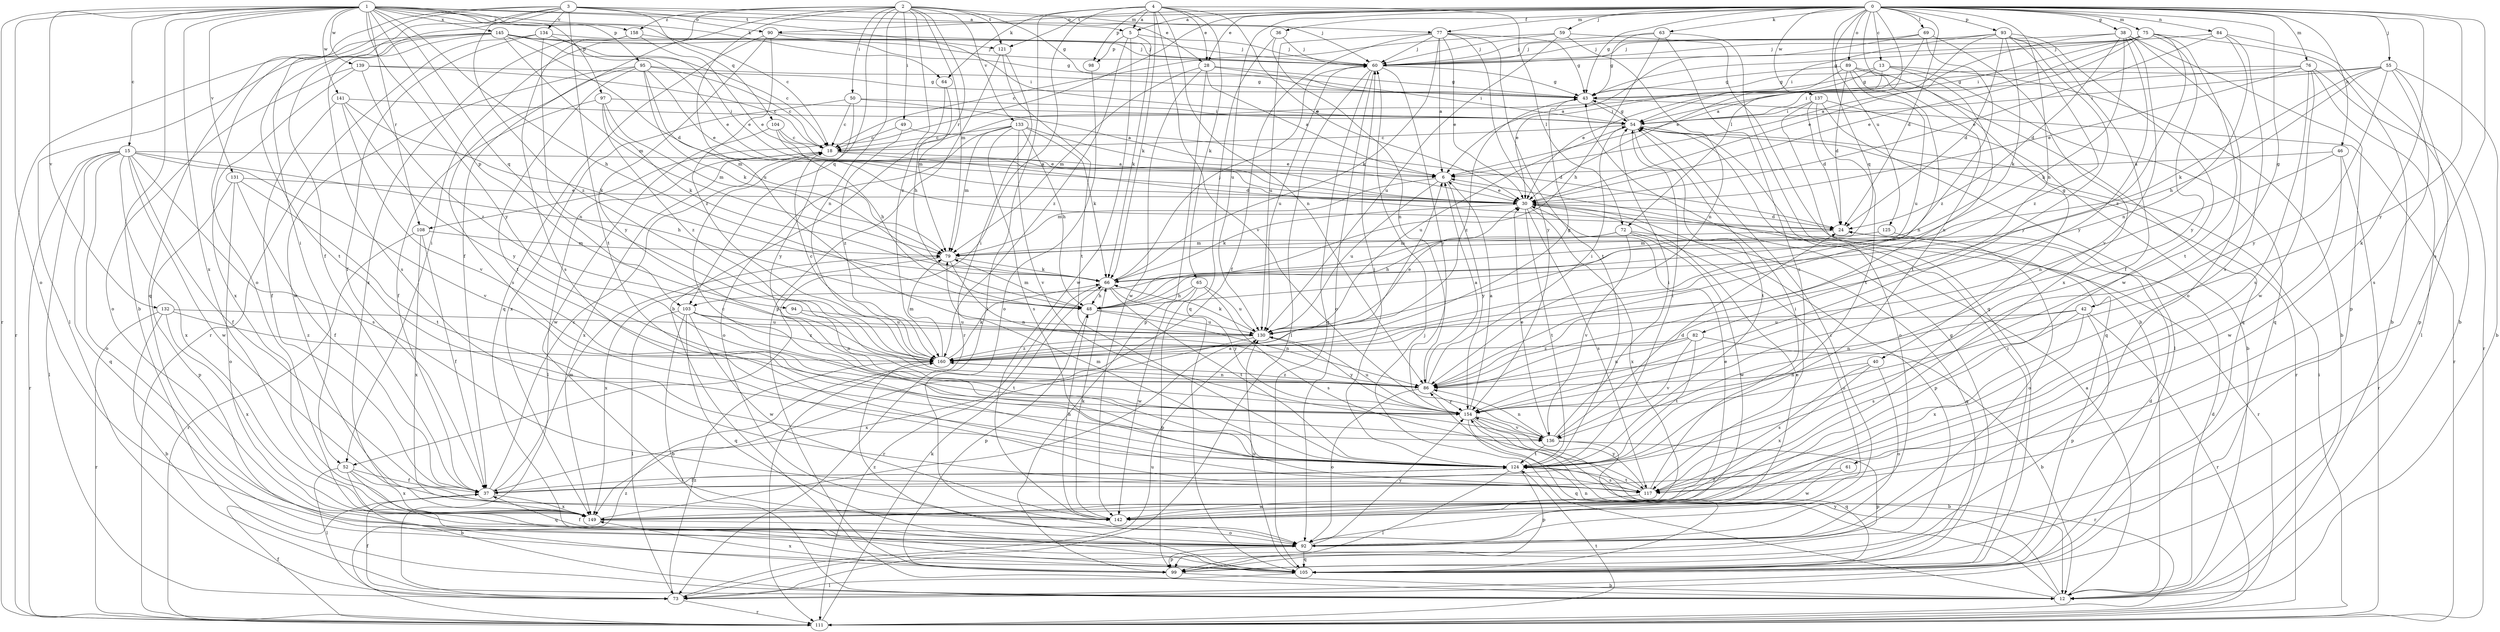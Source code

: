 strict digraph  {
0;
1;
2;
3;
4;
5;
6;
12;
13;
15;
18;
24;
28;
30;
36;
37;
38;
40;
42;
43;
46;
48;
49;
50;
52;
54;
55;
59;
60;
61;
63;
64;
65;
66;
69;
72;
73;
75;
76;
77;
79;
82;
84;
86;
89;
90;
92;
93;
94;
95;
97;
98;
99;
103;
104;
105;
108;
111;
117;
121;
124;
125;
130;
131;
132;
133;
134;
136;
137;
139;
141;
142;
145;
149;
154;
158;
160;
0 -> 5  [label=a];
0 -> 13  [label=c];
0 -> 24  [label=d];
0 -> 28  [label=e];
0 -> 36  [label=f];
0 -> 38  [label=g];
0 -> 40  [label=g];
0 -> 42  [label=g];
0 -> 43  [label=g];
0 -> 46  [label=h];
0 -> 55  [label=j];
0 -> 59  [label=j];
0 -> 61  [label=k];
0 -> 63  [label=k];
0 -> 69  [label=l];
0 -> 72  [label=l];
0 -> 75  [label=m];
0 -> 76  [label=m];
0 -> 77  [label=m];
0 -> 82  [label=n];
0 -> 84  [label=n];
0 -> 89  [label=o];
0 -> 90  [label=o];
0 -> 93  [label=p];
0 -> 103  [label=q];
0 -> 108  [label=r];
0 -> 117  [label=s];
0 -> 121  [label=t];
0 -> 125  [label=u];
0 -> 130  [label=u];
0 -> 137  [label=w];
0 -> 154  [label=y];
1 -> 12  [label=b];
1 -> 15  [label=c];
1 -> 18  [label=c];
1 -> 48  [label=h];
1 -> 60  [label=j];
1 -> 64  [label=k];
1 -> 90  [label=o];
1 -> 92  [label=o];
1 -> 94  [label=p];
1 -> 95  [label=p];
1 -> 97  [label=p];
1 -> 103  [label=q];
1 -> 108  [label=r];
1 -> 111  [label=r];
1 -> 131  [label=v];
1 -> 132  [label=v];
1 -> 139  [label=w];
1 -> 141  [label=w];
1 -> 145  [label=x];
1 -> 149  [label=x];
1 -> 154  [label=y];
1 -> 158  [label=z];
2 -> 12  [label=b];
2 -> 37  [label=f];
2 -> 43  [label=g];
2 -> 49  [label=i];
2 -> 50  [label=i];
2 -> 52  [label=i];
2 -> 77  [label=m];
2 -> 79  [label=m];
2 -> 86  [label=n];
2 -> 103  [label=q];
2 -> 121  [label=t];
2 -> 130  [label=u];
2 -> 133  [label=v];
2 -> 158  [label=z];
2 -> 160  [label=z];
3 -> 5  [label=a];
3 -> 28  [label=e];
3 -> 37  [label=f];
3 -> 52  [label=i];
3 -> 92  [label=o];
3 -> 104  [label=q];
3 -> 105  [label=q];
3 -> 121  [label=t];
3 -> 124  [label=t];
3 -> 134  [label=v];
3 -> 160  [label=z];
4 -> 5  [label=a];
4 -> 28  [label=e];
4 -> 30  [label=e];
4 -> 52  [label=i];
4 -> 64  [label=k];
4 -> 65  [label=k];
4 -> 66  [label=k];
4 -> 72  [label=l];
4 -> 73  [label=l];
4 -> 86  [label=n];
4 -> 98  [label=p];
4 -> 136  [label=v];
5 -> 60  [label=j];
5 -> 66  [label=k];
5 -> 98  [label=p];
5 -> 142  [label=w];
5 -> 160  [label=z];
6 -> 30  [label=e];
6 -> 79  [label=m];
6 -> 130  [label=u];
6 -> 154  [label=y];
12 -> 6  [label=a];
12 -> 24  [label=d];
12 -> 60  [label=j];
12 -> 86  [label=n];
12 -> 154  [label=y];
13 -> 12  [label=b];
13 -> 18  [label=c];
13 -> 30  [label=e];
13 -> 43  [label=g];
13 -> 86  [label=n];
13 -> 105  [label=q];
15 -> 6  [label=a];
15 -> 37  [label=f];
15 -> 48  [label=h];
15 -> 73  [label=l];
15 -> 92  [label=o];
15 -> 105  [label=q];
15 -> 111  [label=r];
15 -> 117  [label=s];
15 -> 136  [label=v];
15 -> 142  [label=w];
15 -> 149  [label=x];
18 -> 6  [label=a];
18 -> 24  [label=d];
18 -> 73  [label=l];
18 -> 149  [label=x];
24 -> 79  [label=m];
28 -> 6  [label=a];
28 -> 43  [label=g];
28 -> 54  [label=i];
28 -> 79  [label=m];
28 -> 99  [label=p];
28 -> 142  [label=w];
30 -> 24  [label=d];
30 -> 66  [label=k];
30 -> 99  [label=p];
30 -> 111  [label=r];
30 -> 117  [label=s];
30 -> 124  [label=t];
30 -> 149  [label=x];
36 -> 60  [label=j];
36 -> 86  [label=n];
36 -> 105  [label=q];
37 -> 18  [label=c];
37 -> 79  [label=m];
37 -> 124  [label=t];
37 -> 149  [label=x];
38 -> 24  [label=d];
38 -> 30  [label=e];
38 -> 48  [label=h];
38 -> 60  [label=j];
38 -> 92  [label=o];
38 -> 99  [label=p];
38 -> 136  [label=v];
38 -> 154  [label=y];
40 -> 86  [label=n];
40 -> 92  [label=o];
40 -> 117  [label=s];
40 -> 149  [label=x];
42 -> 86  [label=n];
42 -> 99  [label=p];
42 -> 111  [label=r];
42 -> 117  [label=s];
42 -> 130  [label=u];
42 -> 149  [label=x];
43 -> 54  [label=i];
43 -> 111  [label=r];
43 -> 160  [label=z];
46 -> 6  [label=a];
46 -> 86  [label=n];
46 -> 111  [label=r];
46 -> 142  [label=w];
48 -> 79  [label=m];
48 -> 86  [label=n];
48 -> 99  [label=p];
48 -> 130  [label=u];
49 -> 18  [label=c];
49 -> 24  [label=d];
49 -> 160  [label=z];
50 -> 6  [label=a];
50 -> 18  [label=c];
50 -> 54  [label=i];
50 -> 149  [label=x];
50 -> 154  [label=y];
52 -> 12  [label=b];
52 -> 37  [label=f];
52 -> 73  [label=l];
52 -> 105  [label=q];
52 -> 149  [label=x];
54 -> 18  [label=c];
54 -> 43  [label=g];
54 -> 92  [label=o];
54 -> 111  [label=r];
54 -> 124  [label=t];
54 -> 130  [label=u];
55 -> 12  [label=b];
55 -> 43  [label=g];
55 -> 48  [label=h];
55 -> 54  [label=i];
55 -> 66  [label=k];
55 -> 99  [label=p];
55 -> 117  [label=s];
55 -> 154  [label=y];
59 -> 12  [label=b];
59 -> 18  [label=c];
59 -> 60  [label=j];
59 -> 86  [label=n];
59 -> 130  [label=u];
60 -> 43  [label=g];
60 -> 73  [label=l];
60 -> 92  [label=o];
60 -> 105  [label=q];
60 -> 130  [label=u];
60 -> 154  [label=y];
61 -> 37  [label=f];
61 -> 142  [label=w];
63 -> 43  [label=g];
63 -> 48  [label=h];
63 -> 60  [label=j];
63 -> 105  [label=q];
63 -> 117  [label=s];
64 -> 48  [label=h];
64 -> 79  [label=m];
65 -> 48  [label=h];
65 -> 99  [label=p];
65 -> 117  [label=s];
65 -> 130  [label=u];
65 -> 142  [label=w];
66 -> 48  [label=h];
66 -> 60  [label=j];
66 -> 111  [label=r];
66 -> 124  [label=t];
66 -> 154  [label=y];
69 -> 6  [label=a];
69 -> 30  [label=e];
69 -> 60  [label=j];
69 -> 149  [label=x];
69 -> 160  [label=z];
72 -> 48  [label=h];
72 -> 79  [label=m];
72 -> 92  [label=o];
72 -> 105  [label=q];
72 -> 136  [label=v];
72 -> 142  [label=w];
73 -> 37  [label=f];
73 -> 111  [label=r];
73 -> 130  [label=u];
73 -> 160  [label=z];
75 -> 6  [label=a];
75 -> 12  [label=b];
75 -> 30  [label=e];
75 -> 43  [label=g];
75 -> 54  [label=i];
75 -> 60  [label=j];
75 -> 124  [label=t];
75 -> 154  [label=y];
75 -> 160  [label=z];
76 -> 30  [label=e];
76 -> 43  [label=g];
76 -> 54  [label=i];
76 -> 73  [label=l];
76 -> 111  [label=r];
76 -> 117  [label=s];
76 -> 142  [label=w];
77 -> 6  [label=a];
77 -> 30  [label=e];
77 -> 37  [label=f];
77 -> 43  [label=g];
77 -> 60  [label=j];
77 -> 66  [label=k];
77 -> 124  [label=t];
77 -> 130  [label=u];
77 -> 154  [label=y];
79 -> 66  [label=k];
79 -> 86  [label=n];
79 -> 149  [label=x];
82 -> 12  [label=b];
82 -> 86  [label=n];
82 -> 124  [label=t];
82 -> 136  [label=v];
82 -> 160  [label=z];
84 -> 12  [label=b];
84 -> 30  [label=e];
84 -> 60  [label=j];
84 -> 86  [label=n];
84 -> 117  [label=s];
86 -> 6  [label=a];
86 -> 54  [label=i];
86 -> 92  [label=o];
86 -> 154  [label=y];
86 -> 160  [label=z];
89 -> 24  [label=d];
89 -> 30  [label=e];
89 -> 43  [label=g];
89 -> 86  [label=n];
89 -> 105  [label=q];
89 -> 124  [label=t];
89 -> 130  [label=u];
90 -> 54  [label=i];
90 -> 60  [label=j];
90 -> 105  [label=q];
90 -> 154  [label=y];
90 -> 160  [label=z];
92 -> 30  [label=e];
92 -> 37  [label=f];
92 -> 54  [label=i];
92 -> 99  [label=p];
92 -> 105  [label=q];
92 -> 154  [label=y];
93 -> 6  [label=a];
93 -> 24  [label=d];
93 -> 37  [label=f];
93 -> 54  [label=i];
93 -> 60  [label=j];
93 -> 66  [label=k];
93 -> 142  [label=w];
93 -> 154  [label=y];
93 -> 160  [label=z];
94 -> 86  [label=n];
94 -> 130  [label=u];
95 -> 18  [label=c];
95 -> 30  [label=e];
95 -> 43  [label=g];
95 -> 66  [label=k];
95 -> 79  [label=m];
95 -> 117  [label=s];
95 -> 124  [label=t];
95 -> 142  [label=w];
97 -> 37  [label=f];
97 -> 54  [label=i];
97 -> 66  [label=k];
97 -> 79  [label=m];
97 -> 160  [label=z];
98 -> 92  [label=o];
99 -> 12  [label=b];
99 -> 149  [label=x];
103 -> 12  [label=b];
103 -> 73  [label=l];
103 -> 105  [label=q];
103 -> 124  [label=t];
103 -> 130  [label=u];
103 -> 142  [label=w];
103 -> 160  [label=z];
104 -> 18  [label=c];
104 -> 30  [label=e];
104 -> 48  [label=h];
104 -> 142  [label=w];
105 -> 24  [label=d];
105 -> 43  [label=g];
105 -> 54  [label=i];
105 -> 73  [label=l];
105 -> 130  [label=u];
105 -> 160  [label=z];
108 -> 37  [label=f];
108 -> 79  [label=m];
108 -> 111  [label=r];
108 -> 149  [label=x];
111 -> 37  [label=f];
111 -> 54  [label=i];
111 -> 66  [label=k];
111 -> 124  [label=t];
111 -> 160  [label=z];
117 -> 54  [label=i];
117 -> 124  [label=t];
117 -> 142  [label=w];
117 -> 154  [label=y];
121 -> 99  [label=p];
121 -> 111  [label=r];
121 -> 124  [label=t];
124 -> 18  [label=c];
124 -> 37  [label=f];
124 -> 54  [label=i];
124 -> 60  [label=j];
124 -> 73  [label=l];
124 -> 79  [label=m];
124 -> 99  [label=p];
124 -> 117  [label=s];
125 -> 79  [label=m];
125 -> 92  [label=o];
130 -> 30  [label=e];
130 -> 66  [label=k];
130 -> 149  [label=x];
130 -> 154  [label=y];
130 -> 160  [label=z];
131 -> 30  [label=e];
131 -> 37  [label=f];
131 -> 92  [label=o];
131 -> 99  [label=p];
131 -> 124  [label=t];
132 -> 12  [label=b];
132 -> 111  [label=r];
132 -> 130  [label=u];
132 -> 149  [label=x];
132 -> 160  [label=z];
133 -> 18  [label=c];
133 -> 30  [label=e];
133 -> 48  [label=h];
133 -> 66  [label=k];
133 -> 79  [label=m];
133 -> 92  [label=o];
133 -> 117  [label=s];
133 -> 136  [label=v];
134 -> 30  [label=e];
134 -> 37  [label=f];
134 -> 60  [label=j];
134 -> 86  [label=n];
134 -> 111  [label=r];
136 -> 24  [label=d];
136 -> 30  [label=e];
136 -> 54  [label=i];
136 -> 86  [label=n];
136 -> 99  [label=p];
136 -> 105  [label=q];
136 -> 124  [label=t];
137 -> 12  [label=b];
137 -> 24  [label=d];
137 -> 54  [label=i];
137 -> 73  [label=l];
137 -> 105  [label=q];
137 -> 124  [label=t];
139 -> 18  [label=c];
139 -> 43  [label=g];
139 -> 92  [label=o];
139 -> 149  [label=x];
139 -> 160  [label=z];
141 -> 37  [label=f];
141 -> 54  [label=i];
141 -> 66  [label=k];
141 -> 136  [label=v];
141 -> 154  [label=y];
142 -> 30  [label=e];
142 -> 48  [label=h];
142 -> 66  [label=k];
145 -> 18  [label=c];
145 -> 24  [label=d];
145 -> 30  [label=e];
145 -> 43  [label=g];
145 -> 60  [label=j];
145 -> 73  [label=l];
145 -> 79  [label=m];
145 -> 111  [label=r];
145 -> 117  [label=s];
145 -> 124  [label=t];
149 -> 6  [label=a];
149 -> 92  [label=o];
154 -> 6  [label=a];
154 -> 12  [label=b];
154 -> 105  [label=q];
154 -> 111  [label=r];
154 -> 130  [label=u];
154 -> 136  [label=v];
158 -> 30  [label=e];
158 -> 60  [label=j];
158 -> 117  [label=s];
158 -> 149  [label=x];
160 -> 18  [label=c];
160 -> 43  [label=g];
160 -> 66  [label=k];
160 -> 79  [label=m];
160 -> 86  [label=n];
}
